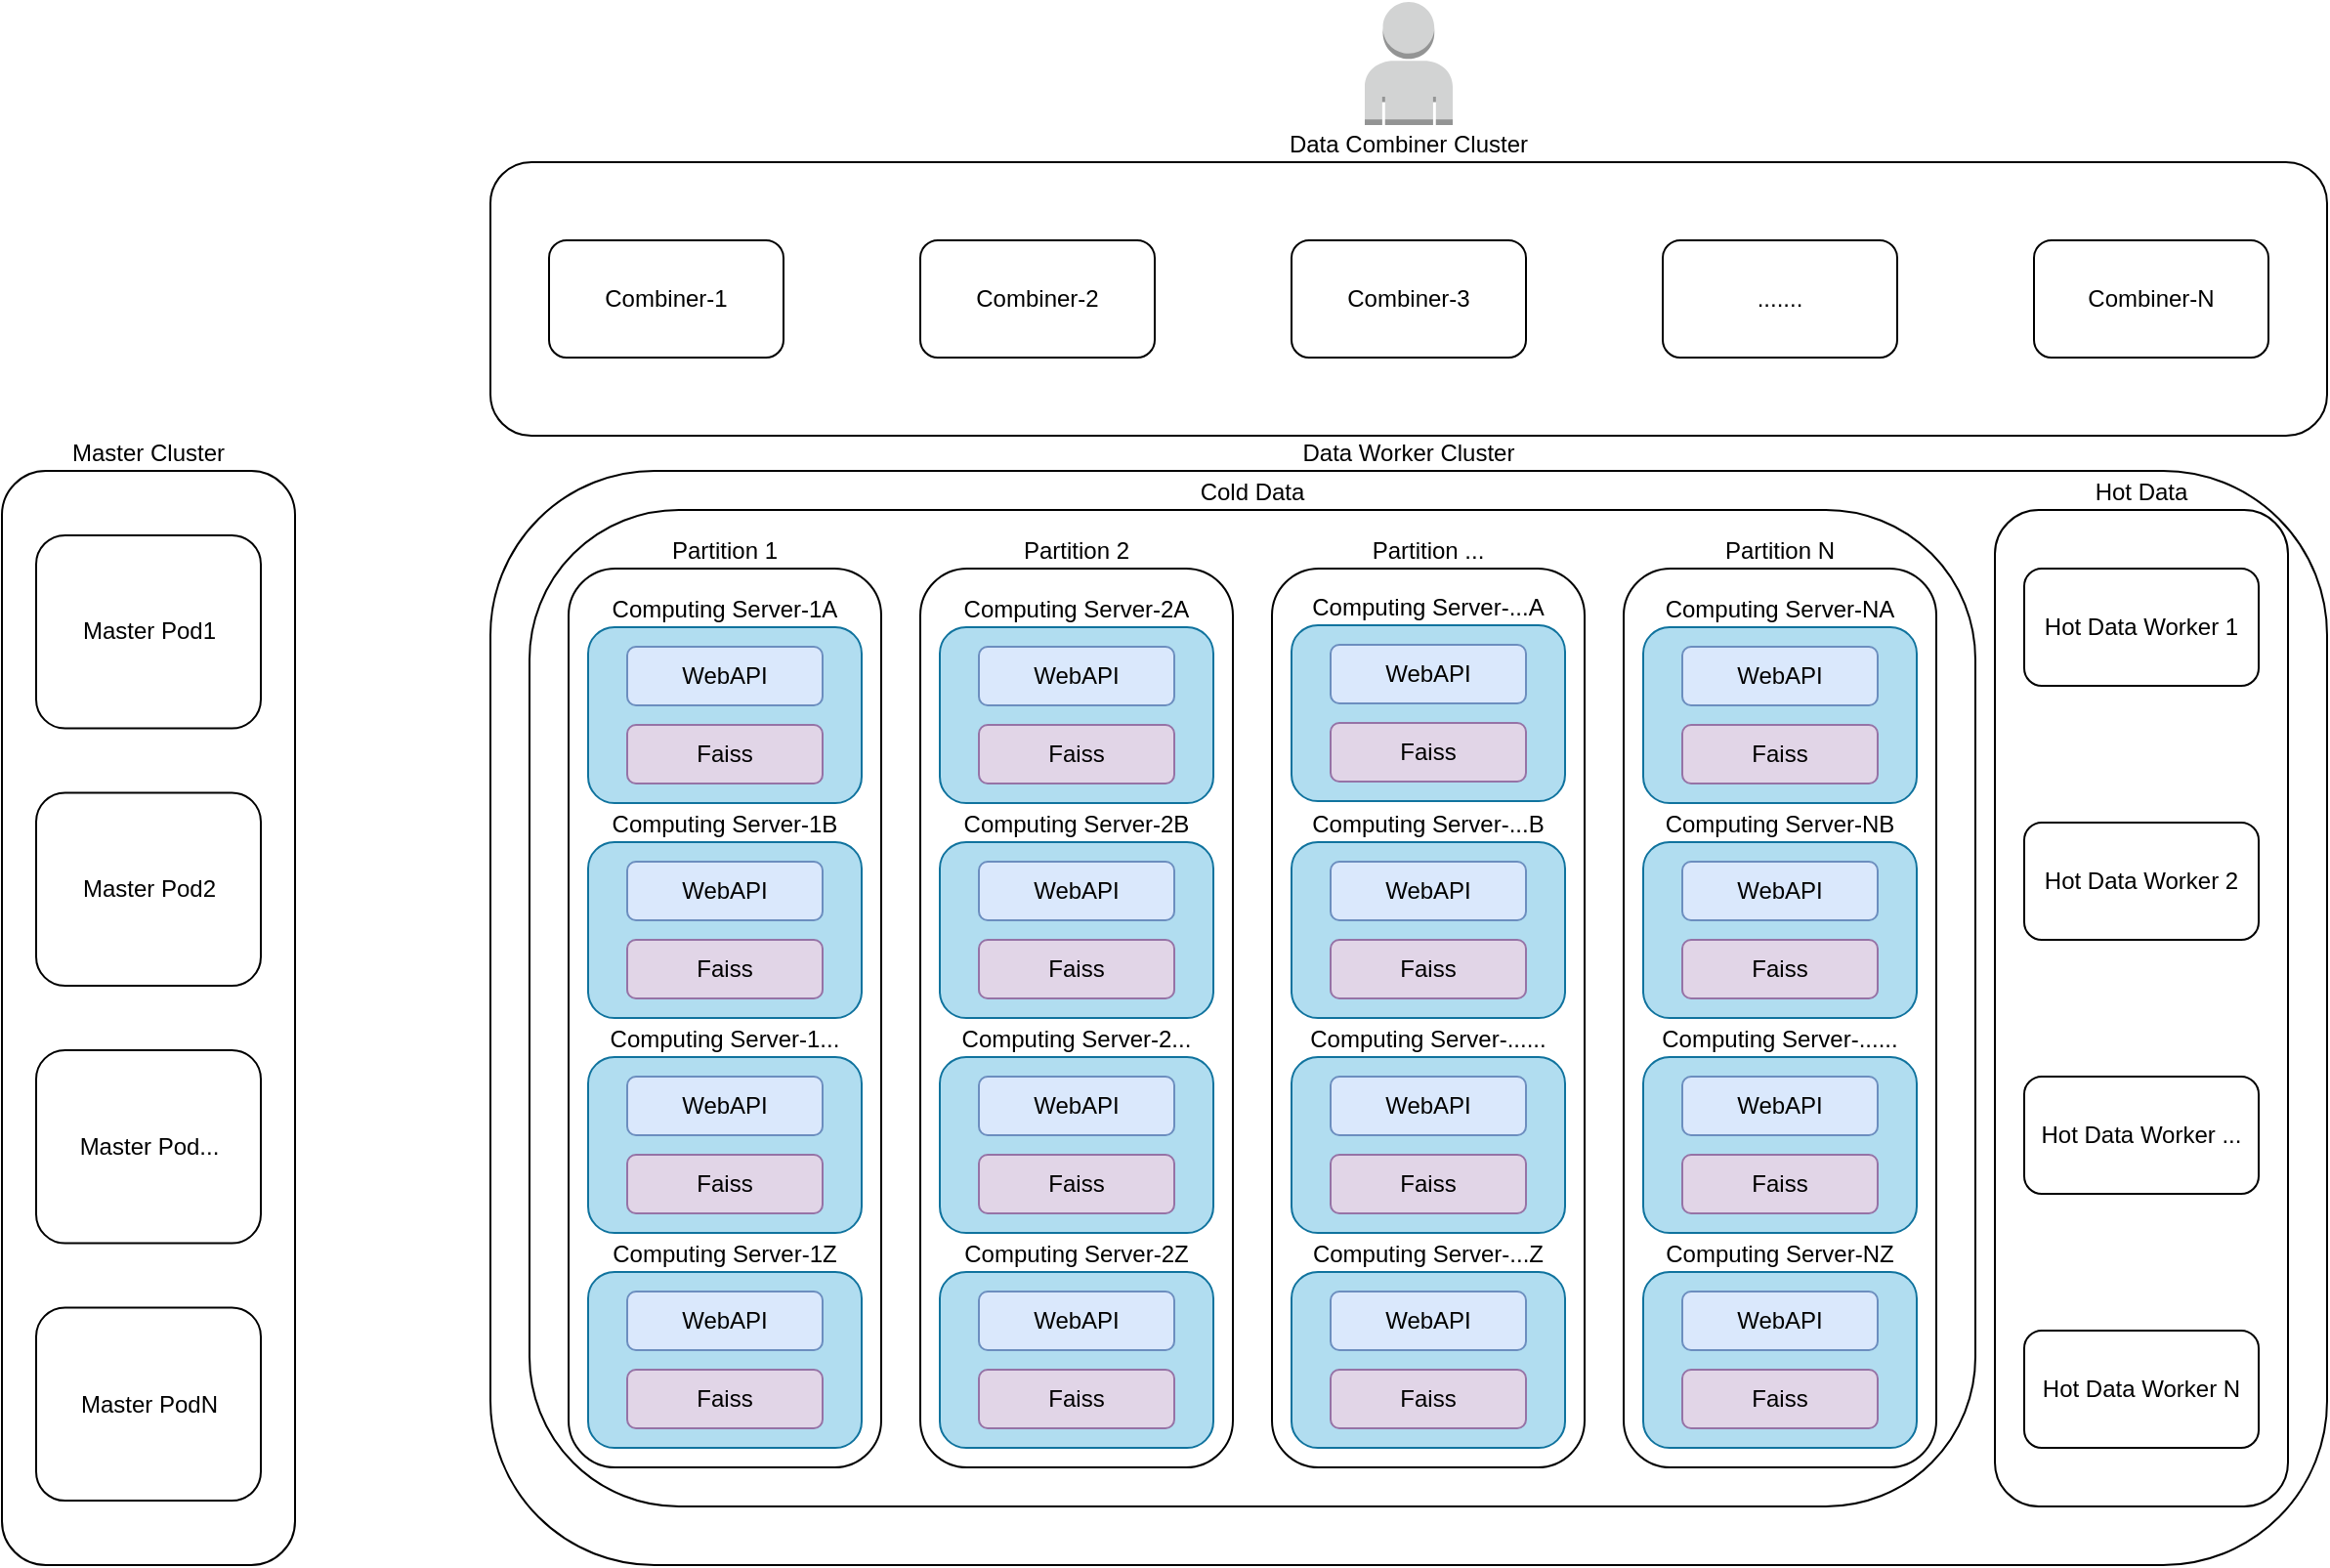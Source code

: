 <mxfile version="17.2.1" type="github">
  <diagram id="ev4mIAbjgl6Iq2Y9axXj" name="Page-1">
    <mxGraphModel dx="1422" dy="752" grid="1" gridSize="10" guides="1" tooltips="1" connect="1" arrows="1" fold="1" page="1" pageScale="1" pageWidth="1169" pageHeight="827" math="0" shadow="0">
      <root>
        <mxCell id="0" />
        <mxCell id="1" parent="0" />
        <mxCell id="aCrhJQmxfze_6GUTrt6L-98" value="Data Worker Cluster" style="rounded=1;whiteSpace=wrap;html=1;labelPosition=center;verticalLabelPosition=top;align=center;verticalAlign=bottom;" vertex="1" parent="1">
          <mxGeometry x="290" y="250" width="940" height="560" as="geometry" />
        </mxCell>
        <mxCell id="A9bdl9xAKXF_S5kQTbBC-33" value="" style="outlineConnect=0;dashed=0;verticalLabelPosition=bottom;verticalAlign=top;align=center;html=1;shape=mxgraph.aws3.user;fillColor=#D2D3D3;gradientColor=none;" parent="1" vertex="1">
          <mxGeometry x="737.5" y="10" width="45" height="63" as="geometry" />
        </mxCell>
        <mxCell id="aCrhJQmxfze_6GUTrt6L-7" value="Hot Data" style="rounded=1;whiteSpace=wrap;html=1;labelPosition=center;verticalLabelPosition=top;align=center;verticalAlign=bottom;" vertex="1" parent="1">
          <mxGeometry x="1060" y="270" width="150" height="510" as="geometry" />
        </mxCell>
        <mxCell id="aCrhJQmxfze_6GUTrt6L-13" value="" style="group" vertex="1" connectable="0" parent="1">
          <mxGeometry x="290" y="92" width="940" height="140" as="geometry" />
        </mxCell>
        <mxCell id="aCrhJQmxfze_6GUTrt6L-12" value="Data Combiner Cluster" style="rounded=1;whiteSpace=wrap;html=1;labelPosition=center;verticalLabelPosition=top;align=center;verticalAlign=bottom;" vertex="1" parent="aCrhJQmxfze_6GUTrt6L-13">
          <mxGeometry width="940" height="140" as="geometry" />
        </mxCell>
        <mxCell id="aCrhJQmxfze_6GUTrt6L-1" value="Combiner-1" style="rounded=1;whiteSpace=wrap;html=1;" vertex="1" parent="aCrhJQmxfze_6GUTrt6L-13">
          <mxGeometry x="30" y="40" width="120" height="60" as="geometry" />
        </mxCell>
        <mxCell id="aCrhJQmxfze_6GUTrt6L-2" value="&lt;div&gt;Combiner-2&lt;/div&gt;" style="rounded=1;whiteSpace=wrap;html=1;" vertex="1" parent="aCrhJQmxfze_6GUTrt6L-13">
          <mxGeometry x="220" y="40" width="120" height="60" as="geometry" />
        </mxCell>
        <mxCell id="aCrhJQmxfze_6GUTrt6L-3" value="&lt;div&gt;Combiner-N&lt;/div&gt;" style="rounded=1;whiteSpace=wrap;html=1;" vertex="1" parent="aCrhJQmxfze_6GUTrt6L-13">
          <mxGeometry x="790" y="40" width="120" height="60" as="geometry" />
        </mxCell>
        <mxCell id="aCrhJQmxfze_6GUTrt6L-4" value="&lt;div&gt;Combiner-3&lt;/div&gt;" style="rounded=1;whiteSpace=wrap;html=1;" vertex="1" parent="aCrhJQmxfze_6GUTrt6L-13">
          <mxGeometry x="410" y="40" width="120" height="60" as="geometry" />
        </mxCell>
        <mxCell id="aCrhJQmxfze_6GUTrt6L-5" value="......." style="rounded=1;whiteSpace=wrap;html=1;" vertex="1" parent="aCrhJQmxfze_6GUTrt6L-13">
          <mxGeometry x="600" y="40" width="120" height="60" as="geometry" />
        </mxCell>
        <mxCell id="aCrhJQmxfze_6GUTrt6L-97" value="" style="group" vertex="1" connectable="0" parent="1">
          <mxGeometry x="40" y="250" width="150" height="560" as="geometry" />
        </mxCell>
        <mxCell id="aCrhJQmxfze_6GUTrt6L-11" value="Master Cluster" style="rounded=1;whiteSpace=wrap;html=1;labelPosition=center;verticalLabelPosition=top;align=center;verticalAlign=bottom;" vertex="1" parent="aCrhJQmxfze_6GUTrt6L-97">
          <mxGeometry width="150" height="560" as="geometry" />
        </mxCell>
        <mxCell id="aCrhJQmxfze_6GUTrt6L-90" value="Master Pod1" style="rounded=1;whiteSpace=wrap;html=1;" vertex="1" parent="aCrhJQmxfze_6GUTrt6L-97">
          <mxGeometry x="17.5" y="32.941" width="115" height="98.824" as="geometry" />
        </mxCell>
        <mxCell id="aCrhJQmxfze_6GUTrt6L-91" value="Master Pod2" style="rounded=1;whiteSpace=wrap;html=1;" vertex="1" parent="aCrhJQmxfze_6GUTrt6L-97">
          <mxGeometry x="17.5" y="164.706" width="115" height="98.824" as="geometry" />
        </mxCell>
        <mxCell id="aCrhJQmxfze_6GUTrt6L-92" value="Master Pod..." style="rounded=1;whiteSpace=wrap;html=1;" vertex="1" parent="aCrhJQmxfze_6GUTrt6L-97">
          <mxGeometry x="17.5" y="296.471" width="115" height="98.824" as="geometry" />
        </mxCell>
        <mxCell id="aCrhJQmxfze_6GUTrt6L-93" value="Master PodN" style="rounded=1;whiteSpace=wrap;html=1;" vertex="1" parent="aCrhJQmxfze_6GUTrt6L-97">
          <mxGeometry x="17.5" y="428.235" width="115" height="98.824" as="geometry" />
        </mxCell>
        <mxCell id="aCrhJQmxfze_6GUTrt6L-106" value="Hot Data Worker 1" style="rounded=1;whiteSpace=wrap;html=1;" vertex="1" parent="1">
          <mxGeometry x="1075" y="300" width="120" height="60" as="geometry" />
        </mxCell>
        <mxCell id="aCrhJQmxfze_6GUTrt6L-107" value="Hot Data Worker 2" style="rounded=1;whiteSpace=wrap;html=1;" vertex="1" parent="1">
          <mxGeometry x="1075" y="430" width="120" height="60" as="geometry" />
        </mxCell>
        <mxCell id="aCrhJQmxfze_6GUTrt6L-108" value="Hot Data Worker ..." style="rounded=1;whiteSpace=wrap;html=1;" vertex="1" parent="1">
          <mxGeometry x="1075" y="560" width="120" height="60" as="geometry" />
        </mxCell>
        <mxCell id="aCrhJQmxfze_6GUTrt6L-109" value="Hot Data Worker N" style="rounded=1;whiteSpace=wrap;html=1;" vertex="1" parent="1">
          <mxGeometry x="1075" y="690" width="120" height="60" as="geometry" />
        </mxCell>
        <mxCell id="aCrhJQmxfze_6GUTrt6L-6" value="Cold Data" style="rounded=1;whiteSpace=wrap;html=1;labelPosition=center;verticalLabelPosition=top;align=center;verticalAlign=bottom;" vertex="1" parent="1">
          <mxGeometry x="310" y="270" width="740" height="510" as="geometry" />
        </mxCell>
        <mxCell id="aCrhJQmxfze_6GUTrt6L-53" value="" style="group" vertex="1" connectable="0" parent="1">
          <mxGeometry x="690" y="300" width="160" height="460" as="geometry" />
        </mxCell>
        <mxCell id="aCrhJQmxfze_6GUTrt6L-54" value="Partition ..." style="rounded=1;whiteSpace=wrap;html=1;labelPosition=center;verticalLabelPosition=top;align=center;verticalAlign=bottom;" vertex="1" parent="aCrhJQmxfze_6GUTrt6L-53">
          <mxGeometry width="160" height="460" as="geometry" />
        </mxCell>
        <mxCell id="aCrhJQmxfze_6GUTrt6L-55" value="" style="group;fillColor=none;strokeColor=none;" vertex="1" connectable="0" parent="aCrhJQmxfze_6GUTrt6L-53">
          <mxGeometry x="10" y="29" width="140" height="90" as="geometry" />
        </mxCell>
        <mxCell id="aCrhJQmxfze_6GUTrt6L-56" value="Computing Server-...A" style="rounded=1;whiteSpace=wrap;html=1;labelPosition=center;verticalLabelPosition=top;align=center;verticalAlign=bottom;fillColor=#b1ddf0;strokeColor=#10739e;" vertex="1" parent="aCrhJQmxfze_6GUTrt6L-55">
          <mxGeometry width="140" height="90" as="geometry" />
        </mxCell>
        <mxCell id="aCrhJQmxfze_6GUTrt6L-57" value="Faiss" style="rounded=1;whiteSpace=wrap;html=1;fillColor=#e1d5e7;strokeColor=#9673a6;" vertex="1" parent="aCrhJQmxfze_6GUTrt6L-55">
          <mxGeometry x="20" y="50" width="100" height="30" as="geometry" />
        </mxCell>
        <mxCell id="aCrhJQmxfze_6GUTrt6L-58" value="WebAPI" style="rounded=1;whiteSpace=wrap;html=1;fillColor=#dae8fc;strokeColor=#6c8ebf;" vertex="1" parent="aCrhJQmxfze_6GUTrt6L-55">
          <mxGeometry x="20" y="10" width="100" height="30" as="geometry" />
        </mxCell>
        <mxCell id="aCrhJQmxfze_6GUTrt6L-59" value="" style="group;fillColor=none;strokeColor=none;" vertex="1" connectable="0" parent="aCrhJQmxfze_6GUTrt6L-53">
          <mxGeometry x="10" y="140" width="140" height="90" as="geometry" />
        </mxCell>
        <mxCell id="aCrhJQmxfze_6GUTrt6L-60" value="Computing Server-...B" style="rounded=1;whiteSpace=wrap;html=1;labelPosition=center;verticalLabelPosition=top;align=center;verticalAlign=bottom;fillColor=#b1ddf0;strokeColor=#10739e;" vertex="1" parent="aCrhJQmxfze_6GUTrt6L-59">
          <mxGeometry width="140" height="90" as="geometry" />
        </mxCell>
        <mxCell id="aCrhJQmxfze_6GUTrt6L-61" value="Faiss" style="rounded=1;whiteSpace=wrap;html=1;fillColor=#e1d5e7;strokeColor=#9673a6;" vertex="1" parent="aCrhJQmxfze_6GUTrt6L-59">
          <mxGeometry x="20" y="50" width="100" height="30" as="geometry" />
        </mxCell>
        <mxCell id="aCrhJQmxfze_6GUTrt6L-62" value="WebAPI" style="rounded=1;whiteSpace=wrap;html=1;fillColor=#dae8fc;strokeColor=#6c8ebf;" vertex="1" parent="aCrhJQmxfze_6GUTrt6L-59">
          <mxGeometry x="20" y="10" width="100" height="30" as="geometry" />
        </mxCell>
        <mxCell id="aCrhJQmxfze_6GUTrt6L-63" value="" style="group;fillColor=#b1ddf0;strokeColor=#10739e;gradientColor=none;rounded=1;" vertex="1" connectable="0" parent="aCrhJQmxfze_6GUTrt6L-53">
          <mxGeometry x="10" y="250" width="140" height="90" as="geometry" />
        </mxCell>
        <mxCell id="aCrhJQmxfze_6GUTrt6L-64" value="Computing Server-......" style="rounded=1;whiteSpace=wrap;html=1;labelPosition=center;verticalLabelPosition=top;align=center;verticalAlign=bottom;strokeColor=none;fillColor=none;" vertex="1" parent="aCrhJQmxfze_6GUTrt6L-63">
          <mxGeometry width="140" height="90" as="geometry" />
        </mxCell>
        <mxCell id="aCrhJQmxfze_6GUTrt6L-65" value="Faiss" style="rounded=1;whiteSpace=wrap;html=1;fillColor=#e1d5e7;strokeColor=#9673a6;" vertex="1" parent="aCrhJQmxfze_6GUTrt6L-63">
          <mxGeometry x="20" y="50" width="100" height="30" as="geometry" />
        </mxCell>
        <mxCell id="aCrhJQmxfze_6GUTrt6L-66" value="WebAPI" style="rounded=1;whiteSpace=wrap;html=1;fillColor=#dae8fc;strokeColor=#6c8ebf;" vertex="1" parent="aCrhJQmxfze_6GUTrt6L-63">
          <mxGeometry x="20" y="10" width="100" height="30" as="geometry" />
        </mxCell>
        <mxCell id="aCrhJQmxfze_6GUTrt6L-67" value="" style="group" vertex="1" connectable="0" parent="aCrhJQmxfze_6GUTrt6L-53">
          <mxGeometry x="10" y="360" width="140" height="90" as="geometry" />
        </mxCell>
        <mxCell id="aCrhJQmxfze_6GUTrt6L-68" value="Computing Server-...Z" style="rounded=1;whiteSpace=wrap;html=1;labelPosition=center;verticalLabelPosition=top;align=center;verticalAlign=bottom;fillColor=#b1ddf0;strokeColor=#10739e;" vertex="1" parent="aCrhJQmxfze_6GUTrt6L-67">
          <mxGeometry width="140" height="90" as="geometry" />
        </mxCell>
        <mxCell id="aCrhJQmxfze_6GUTrt6L-69" value="Faiss" style="rounded=1;whiteSpace=wrap;html=1;fillColor=#e1d5e7;strokeColor=#9673a6;" vertex="1" parent="aCrhJQmxfze_6GUTrt6L-67">
          <mxGeometry x="20" y="50" width="100" height="30" as="geometry" />
        </mxCell>
        <mxCell id="aCrhJQmxfze_6GUTrt6L-70" value="WebAPI" style="rounded=1;whiteSpace=wrap;html=1;fillColor=#dae8fc;strokeColor=#6c8ebf;" vertex="1" parent="aCrhJQmxfze_6GUTrt6L-67">
          <mxGeometry x="20" y="10" width="100" height="30" as="geometry" />
        </mxCell>
        <mxCell id="aCrhJQmxfze_6GUTrt6L-71" value="" style="group" vertex="1" connectable="0" parent="1">
          <mxGeometry x="870" y="300" width="160" height="460" as="geometry" />
        </mxCell>
        <mxCell id="aCrhJQmxfze_6GUTrt6L-72" value="Partition N" style="rounded=1;whiteSpace=wrap;html=1;labelPosition=center;verticalLabelPosition=top;align=center;verticalAlign=bottom;" vertex="1" parent="aCrhJQmxfze_6GUTrt6L-71">
          <mxGeometry width="160" height="460" as="geometry" />
        </mxCell>
        <mxCell id="aCrhJQmxfze_6GUTrt6L-73" value="" style="group" vertex="1" connectable="0" parent="aCrhJQmxfze_6GUTrt6L-71">
          <mxGeometry x="10" y="30" width="140" height="90" as="geometry" />
        </mxCell>
        <mxCell id="aCrhJQmxfze_6GUTrt6L-74" value="Computing Server-NA" style="rounded=1;whiteSpace=wrap;html=1;labelPosition=center;verticalLabelPosition=top;align=center;verticalAlign=bottom;fillColor=#b1ddf0;strokeColor=#10739e;" vertex="1" parent="aCrhJQmxfze_6GUTrt6L-73">
          <mxGeometry width="140" height="90" as="geometry" />
        </mxCell>
        <mxCell id="aCrhJQmxfze_6GUTrt6L-75" value="Faiss" style="rounded=1;whiteSpace=wrap;html=1;fillColor=#e1d5e7;strokeColor=#9673a6;" vertex="1" parent="aCrhJQmxfze_6GUTrt6L-73">
          <mxGeometry x="20" y="50" width="100" height="30" as="geometry" />
        </mxCell>
        <mxCell id="aCrhJQmxfze_6GUTrt6L-76" value="WebAPI" style="rounded=1;whiteSpace=wrap;html=1;fillColor=#dae8fc;strokeColor=#6c8ebf;" vertex="1" parent="aCrhJQmxfze_6GUTrt6L-73">
          <mxGeometry x="20" y="10" width="100" height="30" as="geometry" />
        </mxCell>
        <mxCell id="aCrhJQmxfze_6GUTrt6L-77" value="" style="group" vertex="1" connectable="0" parent="aCrhJQmxfze_6GUTrt6L-71">
          <mxGeometry x="10" y="140" width="140" height="90" as="geometry" />
        </mxCell>
        <mxCell id="aCrhJQmxfze_6GUTrt6L-78" value="Computing Server-NB" style="rounded=1;whiteSpace=wrap;html=1;labelPosition=center;verticalLabelPosition=top;align=center;verticalAlign=bottom;fillColor=#b1ddf0;strokeColor=#10739e;" vertex="1" parent="aCrhJQmxfze_6GUTrt6L-77">
          <mxGeometry width="140" height="90" as="geometry" />
        </mxCell>
        <mxCell id="aCrhJQmxfze_6GUTrt6L-79" value="Faiss" style="rounded=1;whiteSpace=wrap;html=1;fillColor=#e1d5e7;strokeColor=#9673a6;" vertex="1" parent="aCrhJQmxfze_6GUTrt6L-77">
          <mxGeometry x="20" y="50" width="100" height="30" as="geometry" />
        </mxCell>
        <mxCell id="aCrhJQmxfze_6GUTrt6L-80" value="WebAPI" style="rounded=1;whiteSpace=wrap;html=1;fillColor=#dae8fc;strokeColor=#6c8ebf;" vertex="1" parent="aCrhJQmxfze_6GUTrt6L-77">
          <mxGeometry x="20" y="10" width="100" height="30" as="geometry" />
        </mxCell>
        <mxCell id="aCrhJQmxfze_6GUTrt6L-81" value="" style="group" vertex="1" connectable="0" parent="aCrhJQmxfze_6GUTrt6L-71">
          <mxGeometry x="10" y="250" width="140" height="90" as="geometry" />
        </mxCell>
        <mxCell id="aCrhJQmxfze_6GUTrt6L-82" value="Computing Server-......" style="rounded=1;whiteSpace=wrap;html=1;labelPosition=center;verticalLabelPosition=top;align=center;verticalAlign=bottom;fillColor=#b1ddf0;strokeColor=#10739e;" vertex="1" parent="aCrhJQmxfze_6GUTrt6L-81">
          <mxGeometry width="140" height="90" as="geometry" />
        </mxCell>
        <mxCell id="aCrhJQmxfze_6GUTrt6L-83" value="Faiss" style="rounded=1;whiteSpace=wrap;html=1;fillColor=#e1d5e7;strokeColor=#9673a6;" vertex="1" parent="aCrhJQmxfze_6GUTrt6L-81">
          <mxGeometry x="20" y="50" width="100" height="30" as="geometry" />
        </mxCell>
        <mxCell id="aCrhJQmxfze_6GUTrt6L-84" value="WebAPI" style="rounded=1;whiteSpace=wrap;html=1;fillColor=#dae8fc;strokeColor=#6c8ebf;" vertex="1" parent="aCrhJQmxfze_6GUTrt6L-81">
          <mxGeometry x="20" y="10" width="100" height="30" as="geometry" />
        </mxCell>
        <mxCell id="aCrhJQmxfze_6GUTrt6L-85" value="" style="group" vertex="1" connectable="0" parent="aCrhJQmxfze_6GUTrt6L-71">
          <mxGeometry x="10" y="360" width="140" height="90" as="geometry" />
        </mxCell>
        <mxCell id="aCrhJQmxfze_6GUTrt6L-86" value="Computing Server-NZ" style="rounded=1;whiteSpace=wrap;html=1;labelPosition=center;verticalLabelPosition=top;align=center;verticalAlign=bottom;fillColor=#b1ddf0;strokeColor=#10739e;" vertex="1" parent="aCrhJQmxfze_6GUTrt6L-85">
          <mxGeometry width="140" height="90" as="geometry" />
        </mxCell>
        <mxCell id="aCrhJQmxfze_6GUTrt6L-87" value="Faiss" style="rounded=1;whiteSpace=wrap;html=1;fillColor=#e1d5e7;strokeColor=#9673a6;" vertex="1" parent="aCrhJQmxfze_6GUTrt6L-85">
          <mxGeometry x="20" y="50" width="100" height="30" as="geometry" />
        </mxCell>
        <mxCell id="aCrhJQmxfze_6GUTrt6L-88" value="WebAPI" style="rounded=1;whiteSpace=wrap;html=1;fillColor=#dae8fc;strokeColor=#6c8ebf;" vertex="1" parent="aCrhJQmxfze_6GUTrt6L-85">
          <mxGeometry x="20" y="10" width="100" height="30" as="geometry" />
        </mxCell>
        <mxCell id="aCrhJQmxfze_6GUTrt6L-8" value="Partition 1" style="rounded=1;whiteSpace=wrap;html=1;labelPosition=center;verticalLabelPosition=top;align=center;verticalAlign=bottom;" vertex="1" parent="1">
          <mxGeometry x="330" y="300" width="160" height="460" as="geometry" />
        </mxCell>
        <mxCell id="aCrhJQmxfze_6GUTrt6L-22" value="" style="group" vertex="1" connectable="0" parent="1">
          <mxGeometry x="340" y="440" width="140" height="90" as="geometry" />
        </mxCell>
        <mxCell id="aCrhJQmxfze_6GUTrt6L-112" value="" style="group" vertex="1" connectable="0" parent="aCrhJQmxfze_6GUTrt6L-22">
          <mxGeometry width="140" height="90" as="geometry" />
        </mxCell>
        <mxCell id="aCrhJQmxfze_6GUTrt6L-23" value="Computing Server-1B" style="rounded=1;whiteSpace=wrap;html=1;labelPosition=center;verticalLabelPosition=top;align=center;verticalAlign=bottom;fillColor=#b1ddf0;strokeColor=#10739e;" vertex="1" parent="aCrhJQmxfze_6GUTrt6L-112">
          <mxGeometry width="140" height="90" as="geometry" />
        </mxCell>
        <mxCell id="aCrhJQmxfze_6GUTrt6L-24" value="Faiss" style="rounded=1;whiteSpace=wrap;html=1;fillColor=#e1d5e7;strokeColor=#9673a6;" vertex="1" parent="aCrhJQmxfze_6GUTrt6L-112">
          <mxGeometry x="20" y="50" width="100" height="30" as="geometry" />
        </mxCell>
        <mxCell id="aCrhJQmxfze_6GUTrt6L-25" value="WebAPI" style="rounded=1;whiteSpace=wrap;html=1;fillColor=#dae8fc;strokeColor=#6c8ebf;" vertex="1" parent="aCrhJQmxfze_6GUTrt6L-112">
          <mxGeometry x="20" y="10" width="100" height="30" as="geometry" />
        </mxCell>
        <mxCell id="aCrhJQmxfze_6GUTrt6L-110" value="" style="group" vertex="1" connectable="0" parent="1">
          <mxGeometry x="340" y="330" width="140" height="90" as="geometry" />
        </mxCell>
        <mxCell id="aCrhJQmxfze_6GUTrt6L-9" value="Computing Server-1A" style="rounded=1;whiteSpace=wrap;html=1;labelPosition=center;verticalLabelPosition=top;align=center;verticalAlign=bottom;fillColor=#b1ddf0;strokeColor=#10739e;" vertex="1" parent="aCrhJQmxfze_6GUTrt6L-110">
          <mxGeometry width="140" height="90" as="geometry" />
        </mxCell>
        <mxCell id="aCrhJQmxfze_6GUTrt6L-10" value="Faiss" style="rounded=1;whiteSpace=wrap;html=1;fillColor=#e1d5e7;strokeColor=#9673a6;" vertex="1" parent="aCrhJQmxfze_6GUTrt6L-110">
          <mxGeometry x="20" y="50" width="100" height="30" as="geometry" />
        </mxCell>
        <mxCell id="aCrhJQmxfze_6GUTrt6L-14" value="WebAPI" style="rounded=1;whiteSpace=wrap;html=1;fillColor=#dae8fc;strokeColor=#6c8ebf;" vertex="1" parent="aCrhJQmxfze_6GUTrt6L-110">
          <mxGeometry x="20" y="10" width="100" height="30" as="geometry" />
        </mxCell>
        <mxCell id="aCrhJQmxfze_6GUTrt6L-113" value="" style="group" vertex="1" connectable="0" parent="1">
          <mxGeometry x="340" y="550" width="140" height="90" as="geometry" />
        </mxCell>
        <mxCell id="aCrhJQmxfze_6GUTrt6L-27" value="Computing Server-1..." style="rounded=1;whiteSpace=wrap;html=1;labelPosition=center;verticalLabelPosition=top;align=center;verticalAlign=bottom;fillColor=#b1ddf0;strokeColor=#10739e;" vertex="1" parent="aCrhJQmxfze_6GUTrt6L-113">
          <mxGeometry width="140" height="90" as="geometry" />
        </mxCell>
        <mxCell id="aCrhJQmxfze_6GUTrt6L-28" value="Faiss" style="rounded=1;whiteSpace=wrap;html=1;fillColor=#e1d5e7;strokeColor=#9673a6;" vertex="1" parent="aCrhJQmxfze_6GUTrt6L-113">
          <mxGeometry x="20" y="50" width="100" height="30" as="geometry" />
        </mxCell>
        <mxCell id="aCrhJQmxfze_6GUTrt6L-29" value="WebAPI" style="rounded=1;whiteSpace=wrap;html=1;fillColor=#dae8fc;strokeColor=#6c8ebf;" vertex="1" parent="aCrhJQmxfze_6GUTrt6L-113">
          <mxGeometry x="20" y="10" width="100" height="30" as="geometry" />
        </mxCell>
        <mxCell id="aCrhJQmxfze_6GUTrt6L-114" value="" style="group" vertex="1" connectable="0" parent="1">
          <mxGeometry x="340" y="660" width="140" height="90" as="geometry" />
        </mxCell>
        <mxCell id="aCrhJQmxfze_6GUTrt6L-31" value="Computing Server-1Z" style="rounded=1;whiteSpace=wrap;html=1;labelPosition=center;verticalLabelPosition=top;align=center;verticalAlign=bottom;fillColor=#b1ddf0;strokeColor=#10739e;" vertex="1" parent="aCrhJQmxfze_6GUTrt6L-114">
          <mxGeometry width="140" height="90" as="geometry" />
        </mxCell>
        <mxCell id="aCrhJQmxfze_6GUTrt6L-32" value="Faiss" style="rounded=1;whiteSpace=wrap;html=1;fillColor=#e1d5e7;strokeColor=#9673a6;" vertex="1" parent="aCrhJQmxfze_6GUTrt6L-114">
          <mxGeometry x="20" y="50" width="100" height="30" as="geometry" />
        </mxCell>
        <mxCell id="aCrhJQmxfze_6GUTrt6L-33" value="WebAPI" style="rounded=1;whiteSpace=wrap;html=1;fillColor=#dae8fc;strokeColor=#6c8ebf;" vertex="1" parent="aCrhJQmxfze_6GUTrt6L-114">
          <mxGeometry x="20" y="10" width="100" height="30" as="geometry" />
        </mxCell>
        <mxCell id="aCrhJQmxfze_6GUTrt6L-36" value="Partition 2" style="rounded=1;whiteSpace=wrap;html=1;labelPosition=center;verticalLabelPosition=top;align=center;verticalAlign=bottom;" vertex="1" parent="1">
          <mxGeometry x="510" y="300" width="160" height="460" as="geometry" />
        </mxCell>
        <mxCell id="aCrhJQmxfze_6GUTrt6L-37" value="" style="group" vertex="1" connectable="0" parent="1">
          <mxGeometry x="520" y="330" width="140" height="90" as="geometry" />
        </mxCell>
        <mxCell id="aCrhJQmxfze_6GUTrt6L-117" value="" style="group" vertex="1" connectable="0" parent="aCrhJQmxfze_6GUTrt6L-37">
          <mxGeometry width="140" height="90" as="geometry" />
        </mxCell>
        <mxCell id="aCrhJQmxfze_6GUTrt6L-38" value="Computing Server-2A" style="rounded=1;whiteSpace=wrap;html=1;labelPosition=center;verticalLabelPosition=top;align=center;verticalAlign=bottom;fillColor=#b1ddf0;strokeColor=#10739e;" vertex="1" parent="aCrhJQmxfze_6GUTrt6L-117">
          <mxGeometry width="140" height="90" as="geometry" />
        </mxCell>
        <mxCell id="aCrhJQmxfze_6GUTrt6L-39" value="Faiss" style="rounded=1;whiteSpace=wrap;html=1;fillColor=#e1d5e7;strokeColor=#9673a6;" vertex="1" parent="aCrhJQmxfze_6GUTrt6L-117">
          <mxGeometry x="20" y="50" width="100" height="30" as="geometry" />
        </mxCell>
        <mxCell id="aCrhJQmxfze_6GUTrt6L-40" value="WebAPI" style="rounded=1;whiteSpace=wrap;html=1;fillColor=#dae8fc;strokeColor=#6c8ebf;" vertex="1" parent="aCrhJQmxfze_6GUTrt6L-117">
          <mxGeometry x="20" y="10" width="100" height="30" as="geometry" />
        </mxCell>
        <mxCell id="aCrhJQmxfze_6GUTrt6L-49" value="" style="group" vertex="1" connectable="0" parent="1">
          <mxGeometry x="520" y="660" width="140" height="90" as="geometry" />
        </mxCell>
        <mxCell id="aCrhJQmxfze_6GUTrt6L-119" value="" style="group" vertex="1" connectable="0" parent="aCrhJQmxfze_6GUTrt6L-49">
          <mxGeometry width="140" height="90" as="geometry" />
        </mxCell>
        <mxCell id="aCrhJQmxfze_6GUTrt6L-50" value="Computing Server-2Z" style="rounded=1;whiteSpace=wrap;html=1;labelPosition=center;verticalLabelPosition=top;align=center;verticalAlign=bottom;fillColor=#b1ddf0;strokeColor=#10739e;" vertex="1" parent="aCrhJQmxfze_6GUTrt6L-119">
          <mxGeometry width="140" height="90" as="geometry" />
        </mxCell>
        <mxCell id="aCrhJQmxfze_6GUTrt6L-51" value="Faiss" style="rounded=1;whiteSpace=wrap;html=1;fillColor=#e1d5e7;strokeColor=#9673a6;" vertex="1" parent="aCrhJQmxfze_6GUTrt6L-119">
          <mxGeometry x="20" y="50" width="100" height="30" as="geometry" />
        </mxCell>
        <mxCell id="aCrhJQmxfze_6GUTrt6L-52" value="WebAPI" style="rounded=1;whiteSpace=wrap;html=1;fillColor=#dae8fc;strokeColor=#6c8ebf;" vertex="1" parent="aCrhJQmxfze_6GUTrt6L-119">
          <mxGeometry x="20" y="10" width="100" height="30" as="geometry" />
        </mxCell>
        <mxCell id="aCrhJQmxfze_6GUTrt6L-116" value="" style="group" vertex="1" connectable="0" parent="1">
          <mxGeometry x="520" y="440" width="140" height="90" as="geometry" />
        </mxCell>
        <mxCell id="aCrhJQmxfze_6GUTrt6L-42" value="Computing Server-2B" style="rounded=1;whiteSpace=wrap;html=1;labelPosition=center;verticalLabelPosition=top;align=center;verticalAlign=bottom;fillColor=#b1ddf0;strokeColor=#10739e;" vertex="1" parent="aCrhJQmxfze_6GUTrt6L-116">
          <mxGeometry width="140" height="90" as="geometry" />
        </mxCell>
        <mxCell id="aCrhJQmxfze_6GUTrt6L-43" value="Faiss" style="rounded=1;whiteSpace=wrap;html=1;fillColor=#e1d5e7;strokeColor=#9673a6;" vertex="1" parent="aCrhJQmxfze_6GUTrt6L-116">
          <mxGeometry x="20" y="50" width="100" height="30" as="geometry" />
        </mxCell>
        <mxCell id="aCrhJQmxfze_6GUTrt6L-44" value="WebAPI" style="rounded=1;whiteSpace=wrap;html=1;fillColor=#dae8fc;strokeColor=#6c8ebf;" vertex="1" parent="aCrhJQmxfze_6GUTrt6L-116">
          <mxGeometry x="20" y="10" width="100" height="30" as="geometry" />
        </mxCell>
        <mxCell id="aCrhJQmxfze_6GUTrt6L-118" value="" style="group" vertex="1" connectable="0" parent="1">
          <mxGeometry x="520" y="550" width="140" height="90" as="geometry" />
        </mxCell>
        <mxCell id="aCrhJQmxfze_6GUTrt6L-46" value="Computing Server-2..." style="rounded=1;whiteSpace=wrap;html=1;labelPosition=center;verticalLabelPosition=top;align=center;verticalAlign=bottom;fillColor=#b1ddf0;strokeColor=#10739e;" vertex="1" parent="aCrhJQmxfze_6GUTrt6L-118">
          <mxGeometry width="140" height="90" as="geometry" />
        </mxCell>
        <mxCell id="aCrhJQmxfze_6GUTrt6L-47" value="Faiss" style="rounded=1;whiteSpace=wrap;html=1;fillColor=#e1d5e7;strokeColor=#9673a6;" vertex="1" parent="aCrhJQmxfze_6GUTrt6L-118">
          <mxGeometry x="20" y="50" width="100" height="30" as="geometry" />
        </mxCell>
        <mxCell id="aCrhJQmxfze_6GUTrt6L-48" value="WebAPI" style="rounded=1;whiteSpace=wrap;html=1;fillColor=#dae8fc;strokeColor=#6c8ebf;" vertex="1" parent="aCrhJQmxfze_6GUTrt6L-118">
          <mxGeometry x="20" y="10" width="100" height="30" as="geometry" />
        </mxCell>
      </root>
    </mxGraphModel>
  </diagram>
</mxfile>
